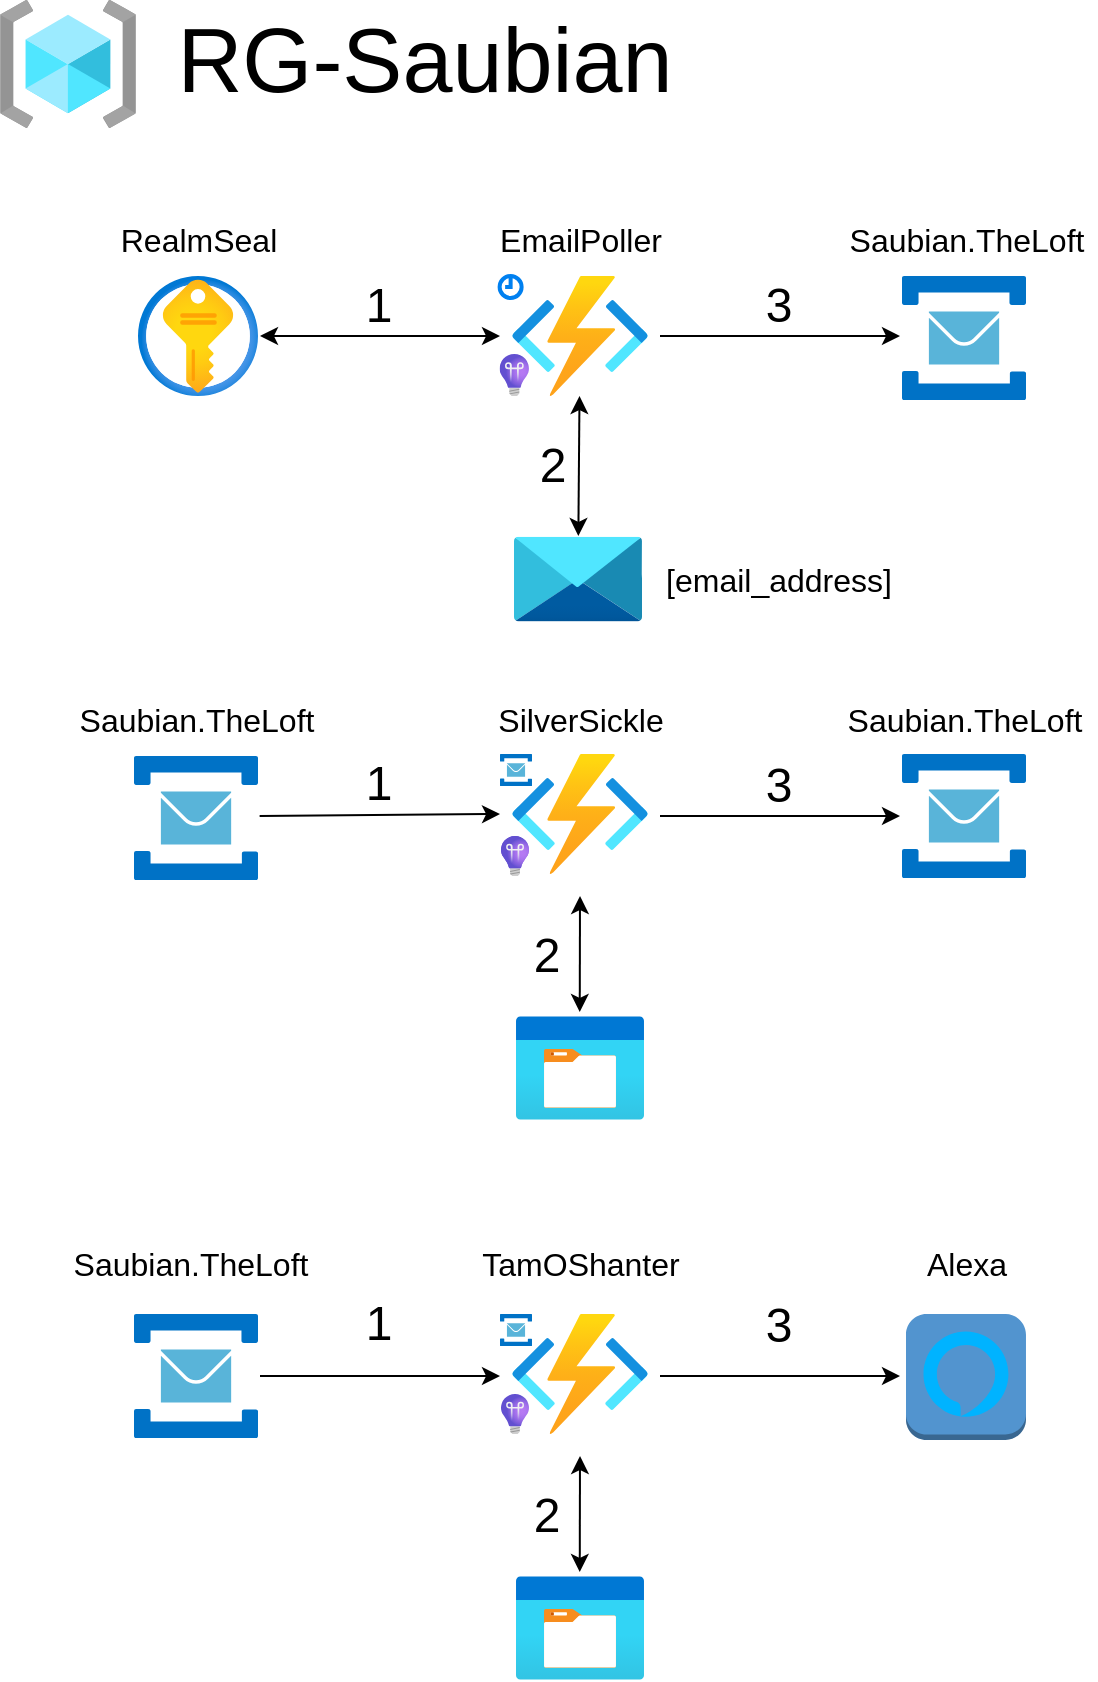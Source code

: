 <mxfile>
    <diagram id="es6xqziEnJ2Jqfx3n4ws" name="Page-1">
        <mxGraphModel dx="758" dy="955" grid="1" gridSize="10" guides="1" tooltips="1" connect="1" arrows="1" fold="1" page="1" pageScale="1" pageWidth="600" pageHeight="900" background="none" math="0" shadow="0">
            <root>
                <mxCell id="0"/>
                <mxCell id="1" parent="0"/>
                <mxCell id="2" value="" style="aspect=fixed;html=1;points=[];align=center;image;fontSize=12;image=img/lib/azure2/compute/Function_Apps.svg;" parent="1" vertex="1">
                    <mxGeometry x="266" y="148" width="68" height="60" as="geometry"/>
                </mxCell>
                <mxCell id="3" value="" style="aspect=fixed;html=1;points=[];align=center;image;fontSize=12;image=img/lib/azure2/compute/Function_Apps.svg;" parent="1" vertex="1">
                    <mxGeometry x="266" y="387" width="68" height="60" as="geometry"/>
                </mxCell>
                <mxCell id="5" value="" style="aspect=fixed;html=1;points=[];align=center;image;fontSize=12;image=img/lib/azure2/security/Key_Vaults.svg;" parent="1" vertex="1">
                    <mxGeometry x="79" y="148" width="60" height="60" as="geometry"/>
                </mxCell>
                <mxCell id="8" value="" style="aspect=fixed;html=1;points=[];align=center;image;fontSize=12;image=img/lib/azure2/general/Storage_Container.svg;" parent="1" vertex="1">
                    <mxGeometry x="268" y="518" width="64" height="52" as="geometry"/>
                </mxCell>
                <mxCell id="9" value="" style="aspect=fixed;html=1;points=[];align=center;image;fontSize=12;image=img/lib/azure2/storage/Data_Share_Invitations.svg;" parent="1" vertex="1">
                    <mxGeometry x="267" y="278" width="64" height="43" as="geometry"/>
                </mxCell>
                <mxCell id="10" value="" style="endArrow=classic;startArrow=classic;html=1;" parent="1" edge="1">
                    <mxGeometry width="50" height="50" relative="1" as="geometry">
                        <mxPoint x="140" y="178" as="sourcePoint"/>
                        <mxPoint x="260" y="178" as="targetPoint"/>
                    </mxGeometry>
                </mxCell>
                <mxCell id="11" value="1" style="text;html=1;resizable=0;autosize=1;align=center;verticalAlign=middle;points=[];fillColor=none;strokeColor=none;fontSize=24;" parent="1" vertex="1">
                    <mxGeometry x="184" y="148" width="30" height="30" as="geometry"/>
                </mxCell>
                <mxCell id="12" value="EmailPoller" style="text;html=1;resizable=0;autosize=1;align=center;verticalAlign=middle;points=[];fillColor=none;strokeColor=none;fontSize=16;" parent="1" vertex="1">
                    <mxGeometry x="250" y="120" width="100" height="20" as="geometry"/>
                </mxCell>
                <mxCell id="13" value="" style="endArrow=classic;startArrow=classic;html=1;fontSize=16;" parent="1" source="2" target="9" edge="1">
                    <mxGeometry width="50" height="50" relative="1" as="geometry">
                        <mxPoint x="364" y="503" as="sourcePoint"/>
                        <mxPoint x="360" y="238" as="targetPoint"/>
                    </mxGeometry>
                </mxCell>
                <mxCell id="14" value="2" style="text;html=1;resizable=0;autosize=1;align=center;verticalAlign=middle;points=[];fillColor=none;strokeColor=none;fontSize=24;" parent="1" vertex="1">
                    <mxGeometry x="270.81" y="228" width="30" height="30" as="geometry"/>
                </mxCell>
                <mxCell id="15" value="" style="endArrow=classic;html=1;fontSize=16;" parent="1" edge="1">
                    <mxGeometry width="50" height="50" relative="1" as="geometry">
                        <mxPoint x="340" y="178" as="sourcePoint"/>
                        <mxPoint x="460" y="178" as="targetPoint"/>
                    </mxGeometry>
                </mxCell>
                <mxCell id="17" value="" style="aspect=fixed;html=1;points=[];align=center;image;fontSize=12;image=img/lib/mscae/Service_Bus.svg;" parent="1" vertex="1">
                    <mxGeometry x="461" y="148" width="62" height="62" as="geometry"/>
                </mxCell>
                <mxCell id="18" value="" style="aspect=fixed;html=1;points=[];align=center;image;fontSize=12;image=img/lib/azure2/general/Resource_Groups.svg;" parent="1" vertex="1">
                    <mxGeometry x="10" y="10" width="68" height="64" as="geometry"/>
                </mxCell>
                <mxCell id="19" value="RG-Saubian" style="text;html=1;resizable=0;autosize=1;align=center;verticalAlign=middle;points=[];fontSize=45;" parent="1" vertex="1">
                    <mxGeometry x="92" y="10" width="260" height="60" as="geometry"/>
                </mxCell>
                <mxCell id="20" value="" style="html=1;verticalLabelPosition=bottom;align=center;labelBackgroundColor=#ffffff;verticalAlign=top;strokeWidth=2;strokeColor=#0080F0;shadow=0;dashed=0;shape=mxgraph.ios7.icons.clock;fontSize=45;" parent="1" vertex="1">
                    <mxGeometry x="259.81" y="148" width="11" height="11" as="geometry"/>
                </mxCell>
                <mxCell id="21" value="3" style="text;html=1;resizable=0;autosize=1;align=center;verticalAlign=middle;points=[];fillColor=none;strokeColor=none;fontSize=24;" parent="1" vertex="1">
                    <mxGeometry x="384" y="148" width="30" height="30" as="geometry"/>
                </mxCell>
                <mxCell id="22" value="RealmSeal" style="text;html=1;resizable=0;autosize=1;align=center;verticalAlign=middle;points=[];fillColor=none;strokeColor=none;fontSize=16;" parent="1" vertex="1">
                    <mxGeometry x="64" y="120" width="90" height="20" as="geometry"/>
                </mxCell>
                <mxCell id="23" value="Saubian.TheLoft" style="text;html=1;resizable=0;autosize=1;align=center;verticalAlign=middle;points=[];fillColor=none;strokeColor=none;fontSize=16;" parent="1" vertex="1">
                    <mxGeometry x="428" y="120" width="130" height="20" as="geometry"/>
                </mxCell>
                <mxCell id="24" value="[email_address]" style="text;html=1;resizable=0;autosize=1;align=center;verticalAlign=middle;points=[];fillColor=none;strokeColor=none;fontSize=16;" parent="1" vertex="1">
                    <mxGeometry x="334" y="289.5" width="130" height="20" as="geometry"/>
                </mxCell>
                <mxCell id="25" value="SilverSickle" style="text;html=1;resizable=0;autosize=1;align=center;verticalAlign=middle;points=[];fillColor=none;strokeColor=none;fontSize=16;" parent="1" vertex="1">
                    <mxGeometry x="250" y="360" width="100" height="20" as="geometry"/>
                </mxCell>
                <mxCell id="26" value="" style="aspect=fixed;html=1;points=[];align=center;image;fontSize=12;image=img/lib/mscae/Service_Bus.svg;" parent="1" vertex="1">
                    <mxGeometry x="260" y="387" width="16" height="16" as="geometry"/>
                </mxCell>
                <mxCell id="27" value="" style="aspect=fixed;html=1;points=[];align=center;image;fontSize=12;image=img/lib/mscae/Service_Bus.svg;" parent="1" vertex="1">
                    <mxGeometry x="77" y="388" width="62" height="62" as="geometry"/>
                </mxCell>
                <mxCell id="28" value="" style="endArrow=classic;html=1;fontSize=16;exitX=1.013;exitY=0.483;exitDx=0;exitDy=0;exitPerimeter=0;" parent="1" source="27" edge="1">
                    <mxGeometry width="50" height="50" relative="1" as="geometry">
                        <mxPoint x="200" y="438" as="sourcePoint"/>
                        <mxPoint x="260" y="417" as="targetPoint"/>
                    </mxGeometry>
                </mxCell>
                <mxCell id="29" value="Saubian.TheLoft" style="text;html=1;resizable=0;autosize=1;align=center;verticalAlign=middle;points=[];fillColor=none;strokeColor=none;fontSize=16;" parent="1" vertex="1">
                    <mxGeometry x="43" y="360" width="130" height="20" as="geometry"/>
                </mxCell>
                <mxCell id="30" value="" style="aspect=fixed;html=1;points=[];align=center;image;fontSize=12;image=img/lib/mscae/Service_Bus.svg;" parent="1" vertex="1">
                    <mxGeometry x="461" y="387" width="62" height="62" as="geometry"/>
                </mxCell>
                <mxCell id="31" value="Saubian.TheLoft" style="text;html=1;resizable=0;autosize=1;align=center;verticalAlign=middle;points=[];fillColor=none;strokeColor=none;fontSize=16;" parent="1" vertex="1">
                    <mxGeometry x="427" y="360" width="130" height="20" as="geometry"/>
                </mxCell>
                <mxCell id="32" value="" style="endArrow=classic;html=1;fontSize=16;" parent="1" edge="1">
                    <mxGeometry width="50" height="50" relative="1" as="geometry">
                        <mxPoint x="340" y="418" as="sourcePoint"/>
                        <mxPoint x="460" y="418" as="targetPoint"/>
                    </mxGeometry>
                </mxCell>
                <mxCell id="33" value="1" style="text;html=1;resizable=0;autosize=1;align=center;verticalAlign=middle;points=[];fillColor=none;strokeColor=none;fontSize=24;" parent="1" vertex="1">
                    <mxGeometry x="184" y="387" width="30" height="30" as="geometry"/>
                </mxCell>
                <mxCell id="34" value="3" style="text;html=1;resizable=0;autosize=1;align=center;verticalAlign=middle;points=[];fillColor=none;strokeColor=none;fontSize=24;" parent="1" vertex="1">
                    <mxGeometry x="384" y="388" width="30" height="30" as="geometry"/>
                </mxCell>
                <mxCell id="35" value="" style="endArrow=classic;startArrow=classic;html=1;fontSize=16;entryX=0.498;entryY=-0.039;entryDx=0;entryDy=0;entryPerimeter=0;" parent="1" target="8" edge="1">
                    <mxGeometry width="50" height="50" relative="1" as="geometry">
                        <mxPoint x="300" y="458" as="sourcePoint"/>
                        <mxPoint x="307.66" y="543.12" as="targetPoint"/>
                    </mxGeometry>
                </mxCell>
                <mxCell id="36" value="2" style="text;html=1;resizable=0;autosize=1;align=center;verticalAlign=middle;points=[];fillColor=none;strokeColor=none;fontSize=24;" parent="1" vertex="1">
                    <mxGeometry x="268" y="473" width="30" height="30" as="geometry"/>
                </mxCell>
                <mxCell id="37" value="" style="aspect=fixed;html=1;points=[];align=center;image;fontSize=12;image=img/lib/azure2/compute/Function_Apps.svg;" parent="1" vertex="1">
                    <mxGeometry x="266" y="667" width="68" height="60" as="geometry"/>
                </mxCell>
                <mxCell id="38" value="" style="aspect=fixed;html=1;points=[];align=center;image;fontSize=12;image=img/lib/azure2/general/Storage_Container.svg;" parent="1" vertex="1">
                    <mxGeometry x="268" y="798" width="64" height="52" as="geometry"/>
                </mxCell>
                <mxCell id="39" value="TamOShanter" style="text;html=1;resizable=0;autosize=1;align=center;verticalAlign=middle;points=[];fillColor=none;strokeColor=none;fontSize=16;" parent="1" vertex="1">
                    <mxGeometry x="245" y="632" width="110" height="20" as="geometry"/>
                </mxCell>
                <mxCell id="40" value="" style="aspect=fixed;html=1;points=[];align=center;image;fontSize=12;image=img/lib/mscae/Service_Bus.svg;" parent="1" vertex="1">
                    <mxGeometry x="260" y="667" width="16" height="16" as="geometry"/>
                </mxCell>
                <mxCell id="41" value="" style="aspect=fixed;html=1;points=[];align=center;image;fontSize=12;image=img/lib/mscae/Service_Bus.svg;" parent="1" vertex="1">
                    <mxGeometry x="77" y="667" width="62" height="62" as="geometry"/>
                </mxCell>
                <mxCell id="42" value="" style="endArrow=classic;html=1;fontSize=16;" parent="1" edge="1">
                    <mxGeometry width="50" height="50" relative="1" as="geometry">
                        <mxPoint x="140" y="698" as="sourcePoint"/>
                        <mxPoint x="260" y="698" as="targetPoint"/>
                    </mxGeometry>
                </mxCell>
                <mxCell id="43" value="Saubian.TheLoft" style="text;html=1;resizable=0;autosize=1;align=center;verticalAlign=middle;points=[];fillColor=none;strokeColor=none;fontSize=16;" parent="1" vertex="1">
                    <mxGeometry x="40" y="632" width="130" height="20" as="geometry"/>
                </mxCell>
                <mxCell id="45" value="Alexa" style="text;html=1;resizable=0;autosize=1;align=center;verticalAlign=middle;points=[];fillColor=none;strokeColor=none;fontSize=16;" parent="1" vertex="1">
                    <mxGeometry x="463" y="632" width="60" height="20" as="geometry"/>
                </mxCell>
                <mxCell id="46" value="" style="endArrow=classic;html=1;fontSize=16;" parent="1" edge="1">
                    <mxGeometry width="50" height="50" relative="1" as="geometry">
                        <mxPoint x="340" y="698" as="sourcePoint"/>
                        <mxPoint x="460" y="698" as="targetPoint"/>
                    </mxGeometry>
                </mxCell>
                <mxCell id="47" value="1" style="text;html=1;resizable=0;autosize=1;align=center;verticalAlign=middle;points=[];fillColor=none;strokeColor=none;fontSize=24;" parent="1" vertex="1">
                    <mxGeometry x="184" y="657" width="30" height="30" as="geometry"/>
                </mxCell>
                <mxCell id="48" value="3" style="text;html=1;resizable=0;autosize=1;align=center;verticalAlign=middle;points=[];fillColor=none;strokeColor=none;fontSize=24;" parent="1" vertex="1">
                    <mxGeometry x="384" y="658" width="30" height="30" as="geometry"/>
                </mxCell>
                <mxCell id="49" value="" style="endArrow=classic;startArrow=classic;html=1;fontSize=16;entryX=0.498;entryY=-0.039;entryDx=0;entryDy=0;entryPerimeter=0;" parent="1" target="38" edge="1">
                    <mxGeometry width="50" height="50" relative="1" as="geometry">
                        <mxPoint x="300" y="738" as="sourcePoint"/>
                        <mxPoint x="299.66" y="817.12" as="targetPoint"/>
                    </mxGeometry>
                </mxCell>
                <mxCell id="50" value="2" style="text;html=1;resizable=0;autosize=1;align=center;verticalAlign=middle;points=[];fillColor=none;strokeColor=none;fontSize=24;" parent="1" vertex="1">
                    <mxGeometry x="268" y="753" width="30" height="30" as="geometry"/>
                </mxCell>
                <mxCell id="51" value="" style="aspect=fixed;html=1;points=[];align=center;image;fontSize=12;image=img/lib/azure2/devops/Application_Insights.svg;" parent="1" vertex="1">
                    <mxGeometry x="259.81" y="187" width="14.67" height="21" as="geometry"/>
                </mxCell>
                <mxCell id="66" value="" style="aspect=fixed;html=1;points=[];align=center;image;fontSize=12;image=img/lib/azure2/devops/Application_Insights.svg;" parent="1" vertex="1">
                    <mxGeometry x="260.51" y="428" width="13.97" height="20" as="geometry"/>
                </mxCell>
                <mxCell id="67" value="" style="aspect=fixed;html=1;points=[];align=center;image;fontSize=12;image=img/lib/azure2/devops/Application_Insights.svg;" parent="1" vertex="1">
                    <mxGeometry x="260.51" y="707" width="13.97" height="20" as="geometry"/>
                </mxCell>
                <mxCell id="68" value="" style="outlineConnect=0;dashed=0;verticalLabelPosition=bottom;verticalAlign=top;align=center;html=1;shape=mxgraph.aws3.alexa_voice_service;fillColor=#5294CF;gradientColor=none;fontSize=45;" parent="1" vertex="1">
                    <mxGeometry x="463" y="667" width="60" height="63" as="geometry"/>
                </mxCell>
                <mxCell id="70" value="" style="aspect=fixed;html=1;points=[];align=center;image;fontSize=12;image=img/lib/azure2/devops/Application_Insights.svg;" parent="1" vertex="1">
                    <mxGeometry x="260.51" y="428" width="13.97" height="20" as="geometry"/>
                </mxCell>
            </root>
        </mxGraphModel>
    </diagram>
</mxfile>